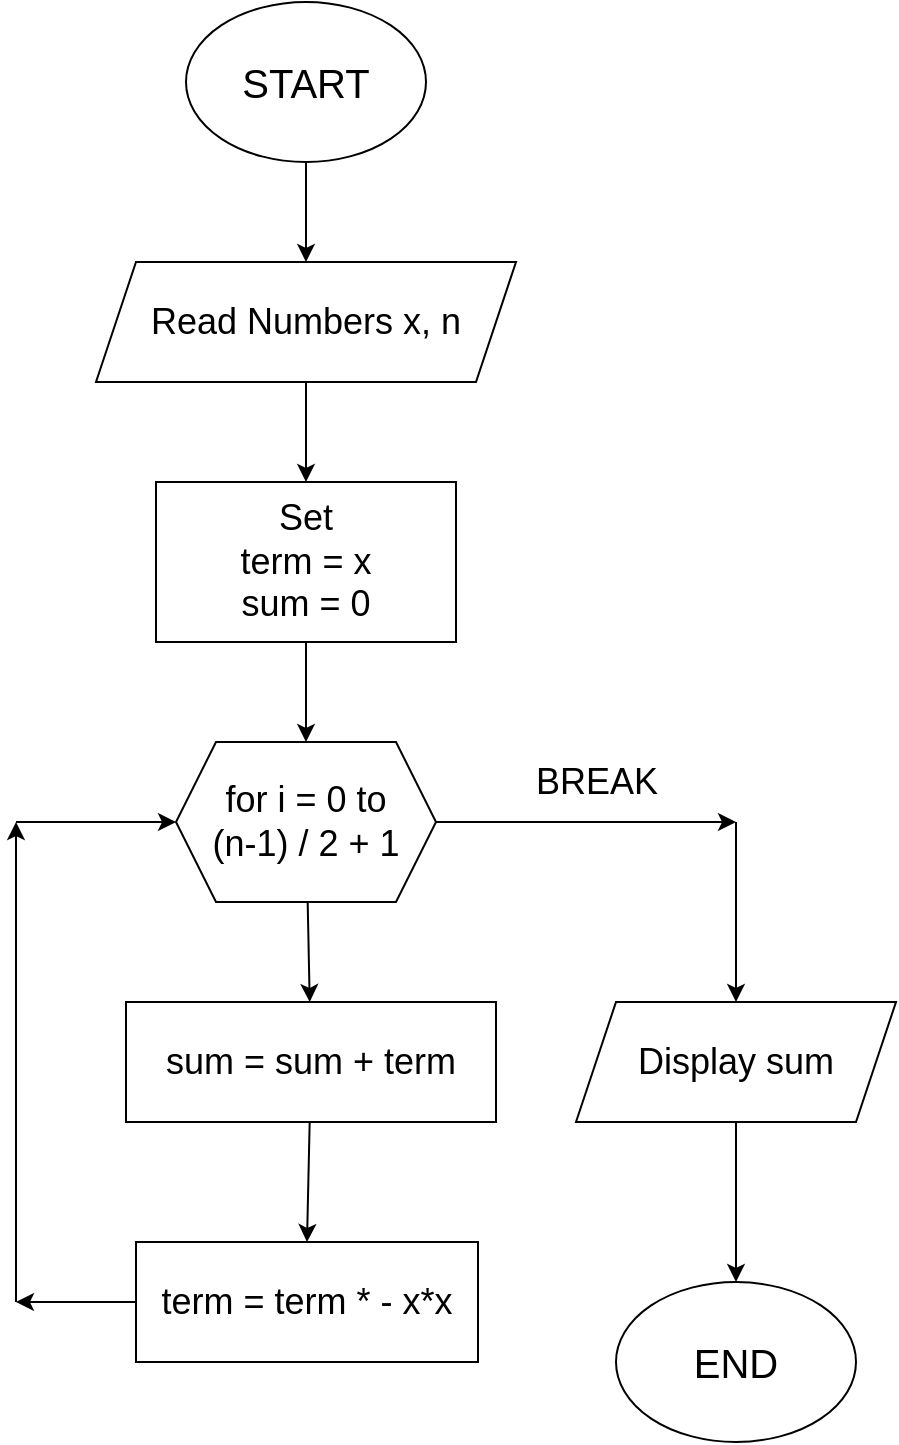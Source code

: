 <mxfile>
    <diagram id="0hFsfxlbe1tQhBy-i2K-" name="Page-1">
        <mxGraphModel dx="1021" dy="832" grid="1" gridSize="10" guides="1" tooltips="1" connect="1" arrows="1" fold="1" page="1" pageScale="1" pageWidth="850" pageHeight="1100" math="0" shadow="0">
            <root>
                <mxCell id="0"/>
                <mxCell id="1" parent="0"/>
                <mxCell id="4" value="" style="edgeStyle=none;html=1;fontSize=20;" parent="1" source="2" target="5" edge="1">
                    <mxGeometry relative="1" as="geometry">
                        <mxPoint x="425" y="256" as="targetPoint"/>
                    </mxGeometry>
                </mxCell>
                <mxCell id="2" value="START" style="ellipse;whiteSpace=wrap;html=1;fontSize=20;" parent="1" vertex="1">
                    <mxGeometry x="365" y="90" width="120" height="80" as="geometry"/>
                </mxCell>
                <mxCell id="7" value="" style="edgeStyle=none;html=1;fontSize=18;" parent="1" source="5" target="6" edge="1">
                    <mxGeometry relative="1" as="geometry"/>
                </mxCell>
                <mxCell id="5" value="Read Numbers x, n" style="shape=parallelogram;perimeter=parallelogramPerimeter;whiteSpace=wrap;html=1;fixedSize=1;fontSize=18;fontStyle=0" parent="1" vertex="1">
                    <mxGeometry x="320" y="220" width="210" height="60" as="geometry"/>
                </mxCell>
                <mxCell id="9" style="edgeStyle=none;html=1;fontSize=18;" parent="1" source="6" target="8" edge="1">
                    <mxGeometry relative="1" as="geometry"/>
                </mxCell>
                <mxCell id="6" value="Set &lt;br&gt;term = x&lt;br&gt;sum = 0" style="whiteSpace=wrap;html=1;fontSize=18;fontStyle=0;" parent="1" vertex="1">
                    <mxGeometry x="350" y="330" width="150" height="80" as="geometry"/>
                </mxCell>
                <mxCell id="11" value="" style="edgeStyle=none;html=1;fontSize=18;" parent="1" source="8" target="10" edge="1">
                    <mxGeometry relative="1" as="geometry"/>
                </mxCell>
                <mxCell id="17" style="edgeStyle=none;html=1;fontSize=18;entryX=0;entryY=0.5;entryDx=0;entryDy=0;" parent="1" target="8" edge="1">
                    <mxGeometry relative="1" as="geometry">
                        <mxPoint x="320" y="450" as="targetPoint"/>
                        <mxPoint x="280" y="500" as="sourcePoint"/>
                    </mxGeometry>
                </mxCell>
                <mxCell id="8" value="for i = 0 to &lt;br&gt;(n-1) / 2 + 1" style="shape=hexagon;perimeter=hexagonPerimeter2;whiteSpace=wrap;html=1;fixedSize=1;fontSize=18;" parent="1" vertex="1">
                    <mxGeometry x="360" y="460" width="130" height="80" as="geometry"/>
                </mxCell>
                <mxCell id="28" style="edgeStyle=none;html=1;entryX=0.5;entryY=0;entryDx=0;entryDy=0;" parent="1" source="10" target="27" edge="1">
                    <mxGeometry relative="1" as="geometry"/>
                </mxCell>
                <mxCell id="10" value="sum = sum + term" style="whiteSpace=wrap;html=1;fontSize=18;" parent="1" vertex="1">
                    <mxGeometry x="335" y="590" width="185" height="60" as="geometry"/>
                </mxCell>
                <mxCell id="18" value="" style="edgeStyle=none;orthogonalLoop=1;jettySize=auto;html=1;fontSize=18;" parent="1" edge="1">
                    <mxGeometry width="100" relative="1" as="geometry">
                        <mxPoint x="280" y="740" as="sourcePoint"/>
                        <mxPoint x="280" y="500" as="targetPoint"/>
                        <Array as="points"/>
                    </mxGeometry>
                </mxCell>
                <mxCell id="19" value="" style="edgeStyle=none;orthogonalLoop=1;jettySize=auto;html=1;fontSize=18;exitX=1;exitY=0.5;exitDx=0;exitDy=0;" parent="1" source="8" edge="1">
                    <mxGeometry width="100" relative="1" as="geometry">
                        <mxPoint x="540" y="470" as="sourcePoint"/>
                        <mxPoint x="640" y="500" as="targetPoint"/>
                        <Array as="points"/>
                    </mxGeometry>
                </mxCell>
                <mxCell id="20" value="BREAK" style="text;html=1;align=center;verticalAlign=middle;resizable=0;points=[];autosize=1;strokeColor=none;fillColor=none;fontSize=18;" parent="1" vertex="1">
                    <mxGeometry x="530" y="460" width="80" height="40" as="geometry"/>
                </mxCell>
                <mxCell id="21" value="" style="edgeStyle=none;orthogonalLoop=1;jettySize=auto;html=1;fontSize=18;entryX=0.5;entryY=0;entryDx=0;entryDy=0;entryPerimeter=0;" parent="1" target="23" edge="1">
                    <mxGeometry width="100" relative="1" as="geometry">
                        <mxPoint x="640" y="500" as="sourcePoint"/>
                        <mxPoint x="640" y="700" as="targetPoint"/>
                        <Array as="points"/>
                    </mxGeometry>
                </mxCell>
                <mxCell id="26" style="edgeStyle=none;html=1;entryX=0.5;entryY=0;entryDx=0;entryDy=0;fontSize=18;" parent="1" source="23" target="24" edge="1">
                    <mxGeometry relative="1" as="geometry"/>
                </mxCell>
                <mxCell id="23" value="Display sum" style="shape=parallelogram;perimeter=parallelogramPerimeter;whiteSpace=wrap;html=1;fixedSize=1;fontSize=18;" parent="1" vertex="1">
                    <mxGeometry x="560" y="590" width="160" height="60" as="geometry"/>
                </mxCell>
                <mxCell id="24" value="END" style="ellipse;whiteSpace=wrap;html=1;fontSize=20;" parent="1" vertex="1">
                    <mxGeometry x="580" y="730" width="120" height="80" as="geometry"/>
                </mxCell>
                <mxCell id="29" style="edgeStyle=none;html=1;" parent="1" source="27" edge="1">
                    <mxGeometry relative="1" as="geometry">
                        <mxPoint x="280" y="740" as="targetPoint"/>
                    </mxGeometry>
                </mxCell>
                <mxCell id="27" value="term = term * - x*x" style="whiteSpace=wrap;html=1;fontSize=18;" parent="1" vertex="1">
                    <mxGeometry x="340" y="710" width="171" height="60" as="geometry"/>
                </mxCell>
            </root>
        </mxGraphModel>
    </diagram>
</mxfile>
